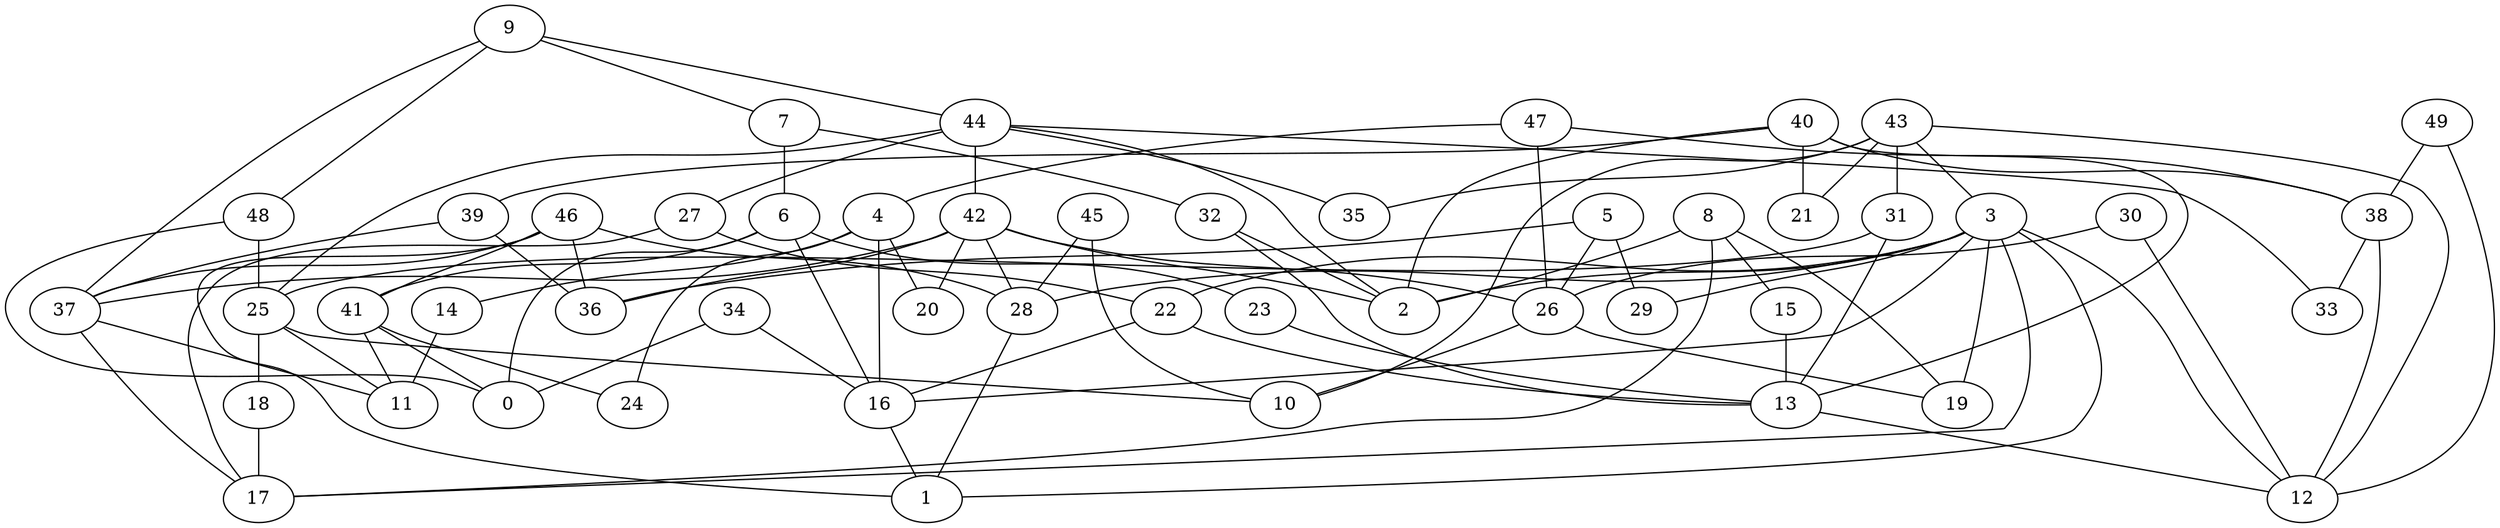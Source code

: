 digraph GG_graph {

subgraph G_graph {
edge [color = black]
"8" -> "15" [dir = none]
"8" -> "17" [dir = none]
"8" -> "19" [dir = none]
"8" -> "2" [dir = none]
"23" -> "13" [dir = none]
"15" -> "13" [dir = none]
"38" -> "33" [dir = none]
"38" -> "12" [dir = none]
"25" -> "11" [dir = none]
"25" -> "18" [dir = none]
"25" -> "10" [dir = none]
"37" -> "11" [dir = none]
"37" -> "17" [dir = none]
"7" -> "32" [dir = none]
"7" -> "6" [dir = none]
"4" -> "14" [dir = none]
"4" -> "20" [dir = none]
"4" -> "24" [dir = none]
"4" -> "16" [dir = none]
"22" -> "16" [dir = none]
"22" -> "13" [dir = none]
"9" -> "44" [dir = none]
"9" -> "37" [dir = none]
"9" -> "48" [dir = none]
"9" -> "7" [dir = none]
"44" -> "25" [dir = none]
"44" -> "42" [dir = none]
"44" -> "33" [dir = none]
"44" -> "2" [dir = none]
"44" -> "35" [dir = none]
"31" -> "13" [dir = none]
"31" -> "25" [dir = none]
"27" -> "17" [dir = none]
"27" -> "22" [dir = none]
"49" -> "38" [dir = none]
"49" -> "12" [dir = none]
"42" -> "36" [dir = none]
"42" -> "28" [dir = none]
"42" -> "37" [dir = none]
"42" -> "2" [dir = none]
"42" -> "26" [dir = none]
"42" -> "20" [dir = none]
"40" -> "21" [dir = none]
"40" -> "2" [dir = none]
"40" -> "13" [dir = none]
"40" -> "38" [dir = none]
"40" -> "39" [dir = none]
"46" -> "28" [dir = none]
"46" -> "37" [dir = none]
"46" -> "41" [dir = none]
"46" -> "1" [dir = none]
"46" -> "36" [dir = none]
"41" -> "0" [dir = none]
"41" -> "11" [dir = none]
"41" -> "24" [dir = none]
"28" -> "1" [dir = none]
"6" -> "0" [dir = none]
"6" -> "23" [dir = none]
"6" -> "16" [dir = none]
"6" -> "41" [dir = none]
"30" -> "12" [dir = none]
"30" -> "26" [dir = none]
"45" -> "28" [dir = none]
"45" -> "10" [dir = none]
"3" -> "29" [dir = none]
"3" -> "1" [dir = none]
"3" -> "12" [dir = none]
"3" -> "16" [dir = none]
"3" -> "28" [dir = none]
"3" -> "17" [dir = none]
"3" -> "22" [dir = none]
"3" -> "2" [dir = none]
"3" -> "19" [dir = none]
"47" -> "26" [dir = none]
"47" -> "38" [dir = none]
"47" -> "4" [dir = none]
"16" -> "1" [dir = none]
"18" -> "17" [dir = none]
"48" -> "25" [dir = none]
"39" -> "37" [dir = none]
"39" -> "36" [dir = none]
"5" -> "36" [dir = none]
"5" -> "26" [dir = none]
"5" -> "29" [dir = none]
"13" -> "12" [dir = none]
"43" -> "35" [dir = none]
"43" -> "10" [dir = none]
"43" -> "3" [dir = none]
"43" -> "12" [dir = none]
"43" -> "31" [dir = none]
"43" -> "21" [dir = none]
"32" -> "2" [dir = none]
"32" -> "13" [dir = none]
"26" -> "19" [dir = none]
"26" -> "10" [dir = none]
"14" -> "11" [dir = none]
"34" -> "16" [dir = none]
"34" -> "0" [dir = none]
"48" -> "0" [dir = none]
"44" -> "27" [dir = none]
}

}
